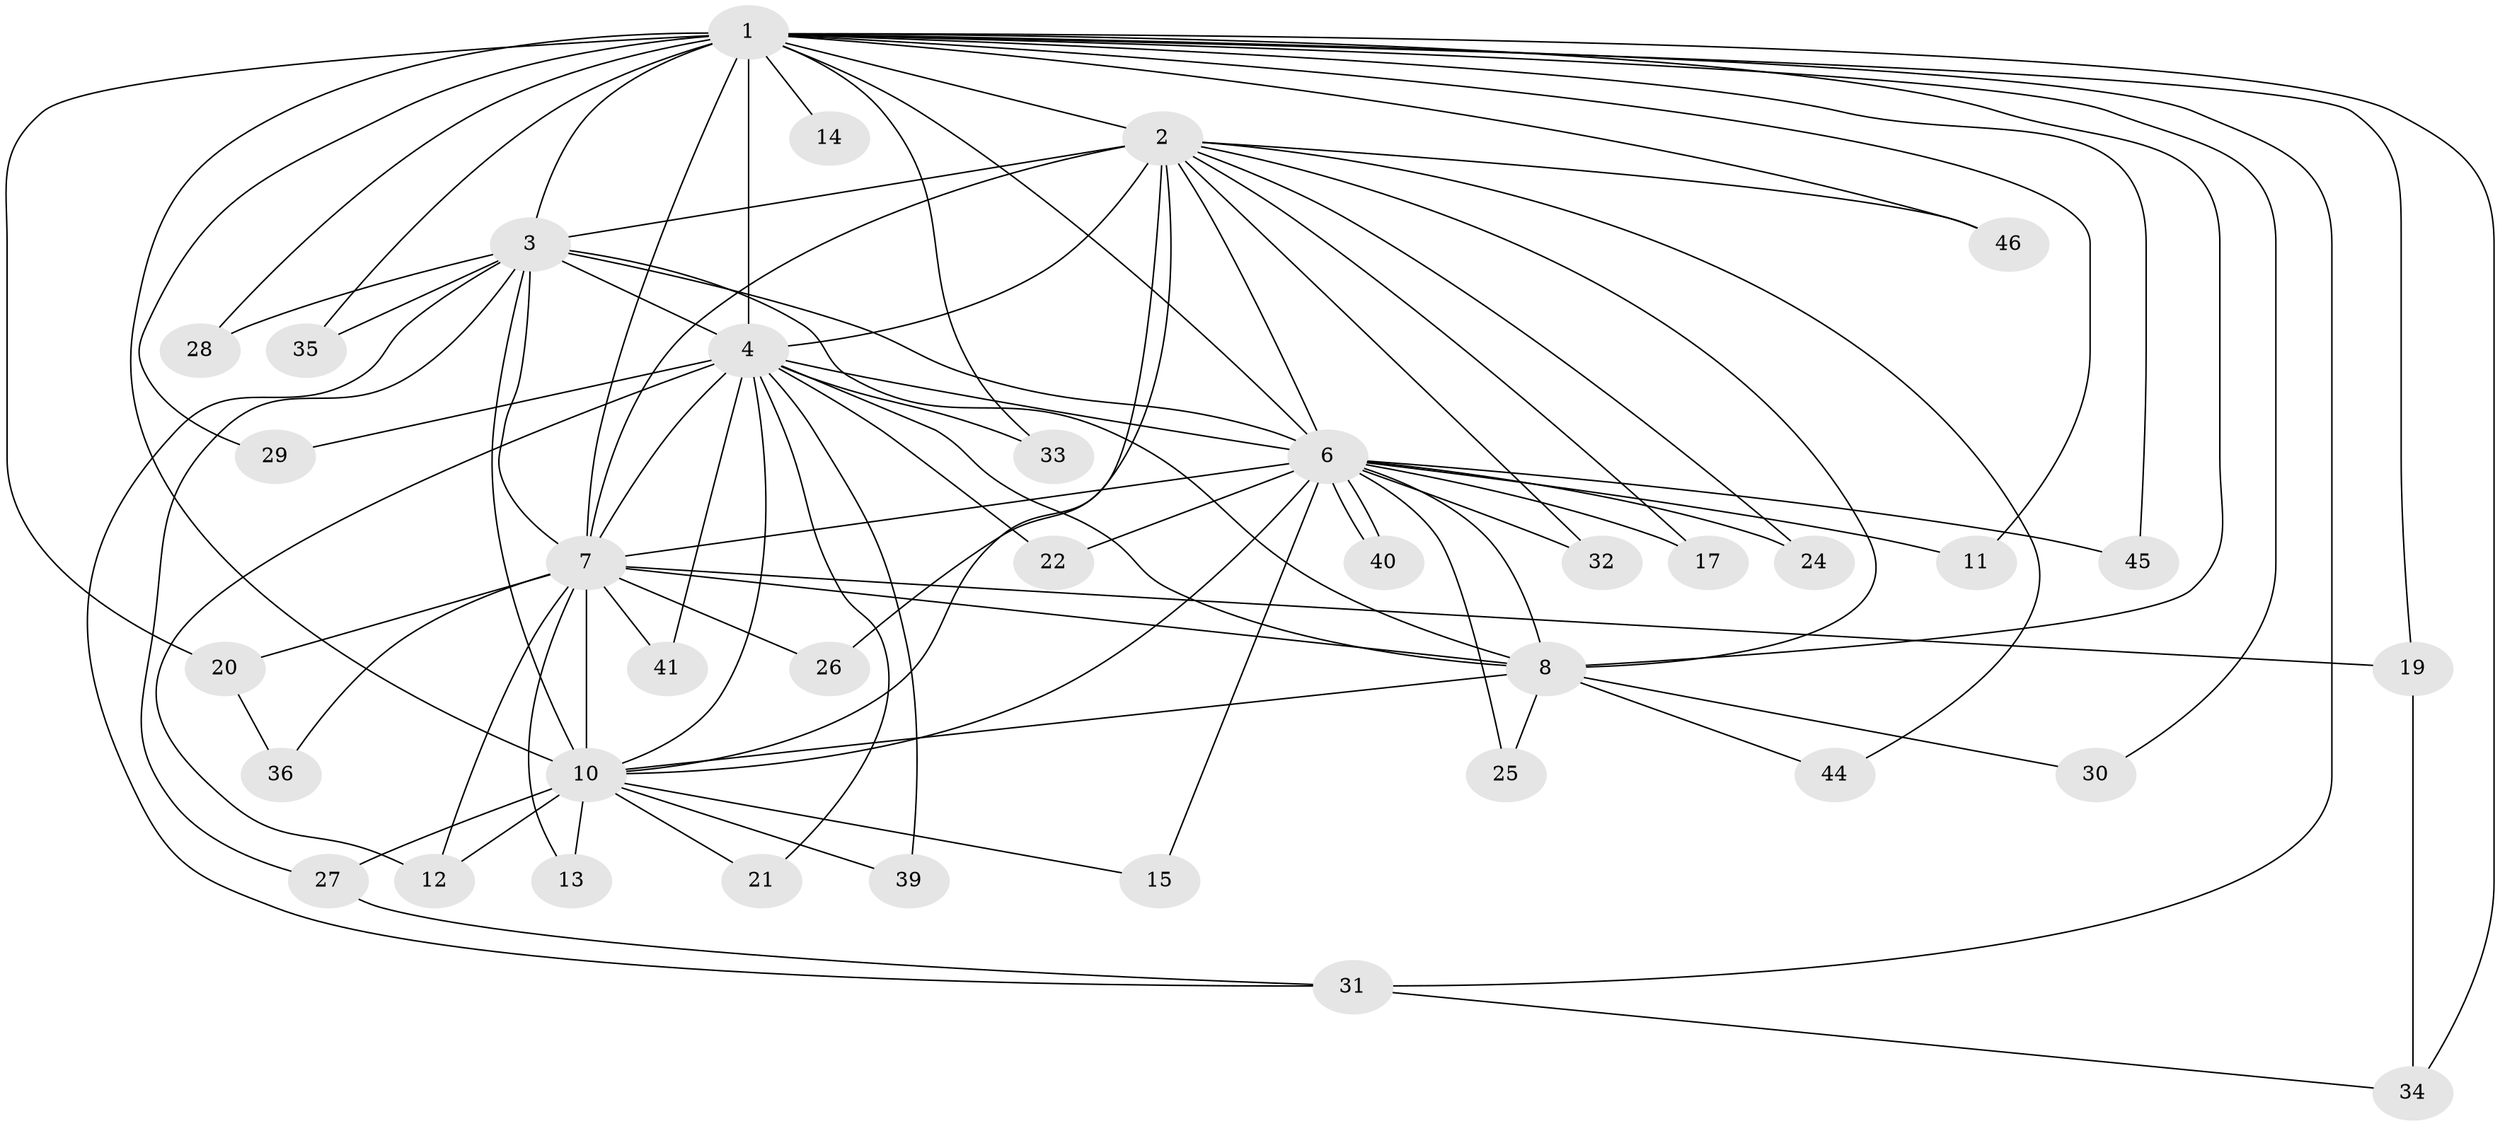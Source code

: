 // original degree distribution, {22: 0.02, 16: 0.02, 15: 0.04, 12: 0.04, 21: 0.02, 19: 0.02, 13: 0.02, 14: 0.02, 2: 0.62, 3: 0.14, 4: 0.04}
// Generated by graph-tools (version 1.1) at 2025/41/03/06/25 10:41:34]
// undirected, 37 vertices, 88 edges
graph export_dot {
graph [start="1"]
  node [color=gray90,style=filled];
  1 [super="+5"];
  2 [super="+42"];
  3 [super="+18"];
  4 [super="+9"];
  6 [super="+49"];
  7 [super="+50"];
  8 [super="+38"];
  10 [super="+23"];
  11;
  12 [super="+16"];
  13;
  14;
  15;
  17;
  19;
  20;
  21;
  22;
  24;
  25;
  26;
  27;
  28 [super="+48"];
  29;
  30;
  31 [super="+37"];
  32;
  33;
  34 [super="+47"];
  35;
  36;
  39;
  40;
  41 [super="+43"];
  44;
  45;
  46;
  1 -- 2 [weight=2];
  1 -- 3 [weight=3];
  1 -- 4 [weight=4];
  1 -- 6 [weight=2];
  1 -- 7 [weight=2];
  1 -- 8 [weight=2];
  1 -- 10 [weight=2];
  1 -- 19;
  1 -- 20;
  1 -- 28 [weight=2];
  1 -- 29;
  1 -- 30;
  1 -- 31;
  1 -- 33;
  1 -- 34;
  1 -- 35;
  1 -- 45;
  1 -- 46;
  1 -- 11;
  1 -- 14;
  2 -- 3 [weight=2];
  2 -- 4 [weight=2];
  2 -- 6;
  2 -- 7;
  2 -- 8;
  2 -- 10;
  2 -- 17;
  2 -- 24;
  2 -- 26;
  2 -- 32;
  2 -- 44;
  2 -- 46;
  3 -- 4 [weight=2];
  3 -- 6;
  3 -- 7;
  3 -- 8;
  3 -- 10;
  3 -- 27;
  3 -- 28;
  3 -- 35;
  3 -- 31;
  4 -- 6 [weight=2];
  4 -- 7 [weight=2];
  4 -- 8 [weight=2];
  4 -- 10 [weight=2];
  4 -- 21;
  4 -- 22;
  4 -- 41 [weight=2];
  4 -- 33;
  4 -- 39;
  4 -- 29;
  4 -- 12;
  6 -- 7;
  6 -- 8;
  6 -- 10;
  6 -- 11;
  6 -- 15;
  6 -- 17;
  6 -- 22;
  6 -- 24;
  6 -- 25;
  6 -- 32;
  6 -- 40;
  6 -- 40;
  6 -- 45;
  7 -- 8 [weight=2];
  7 -- 10 [weight=3];
  7 -- 12;
  7 -- 13;
  7 -- 19;
  7 -- 20;
  7 -- 26;
  7 -- 36;
  7 -- 41;
  8 -- 10;
  8 -- 25;
  8 -- 30;
  8 -- 44;
  10 -- 12;
  10 -- 13;
  10 -- 15;
  10 -- 21;
  10 -- 27;
  10 -- 39;
  19 -- 34;
  20 -- 36;
  27 -- 31;
  31 -- 34;
}
